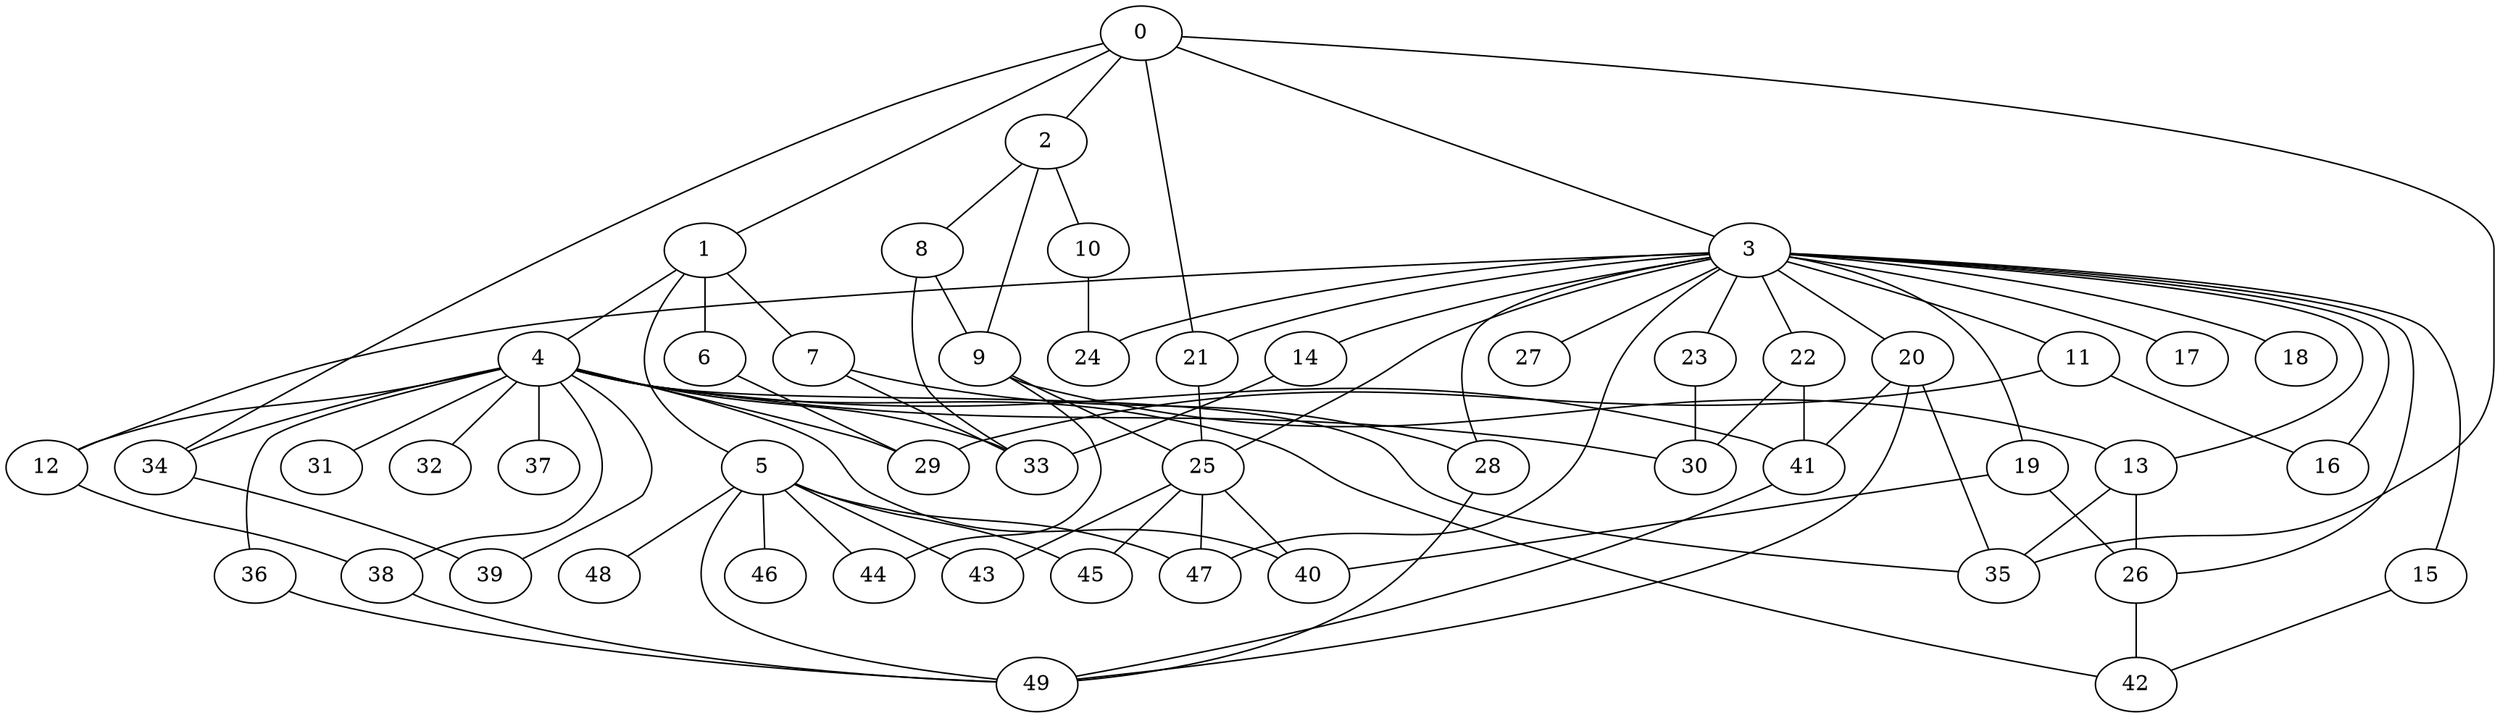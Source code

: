
graph graphname {
    0 -- 1
0 -- 2
0 -- 3
0 -- 21
0 -- 34
0 -- 35
1 -- 4
1 -- 5
1 -- 6
1 -- 7
2 -- 8
2 -- 10
2 -- 9
3 -- 11
3 -- 12
3 -- 13
3 -- 14
3 -- 15
3 -- 16
3 -- 17
3 -- 18
3 -- 19
3 -- 20
3 -- 21
3 -- 22
3 -- 23
3 -- 24
3 -- 25
3 -- 26
3 -- 27
3 -- 28
3 -- 47
4 -- 32
4 -- 34
4 -- 35
4 -- 36
4 -- 37
4 -- 38
4 -- 33
4 -- 40
4 -- 41
4 -- 42
4 -- 39
4 -- 29
4 -- 30
4 -- 31
4 -- 12
5 -- 43
5 -- 44
5 -- 45
5 -- 46
5 -- 47
5 -- 48
5 -- 49
6 -- 29
7 -- 33
7 -- 28
8 -- 9
8 -- 33
9 -- 25
9 -- 44
9 -- 13
10 -- 24
11 -- 16
11 -- 29
12 -- 38
13 -- 26
13 -- 35
14 -- 33
15 -- 42
19 -- 26
19 -- 40
20 -- 35
20 -- 49
20 -- 41
21 -- 25
22 -- 41
22 -- 30
23 -- 30
25 -- 47
25 -- 43
25 -- 45
25 -- 40
26 -- 42
28 -- 49
34 -- 39
36 -- 49
38 -- 49
41 -- 49

}
